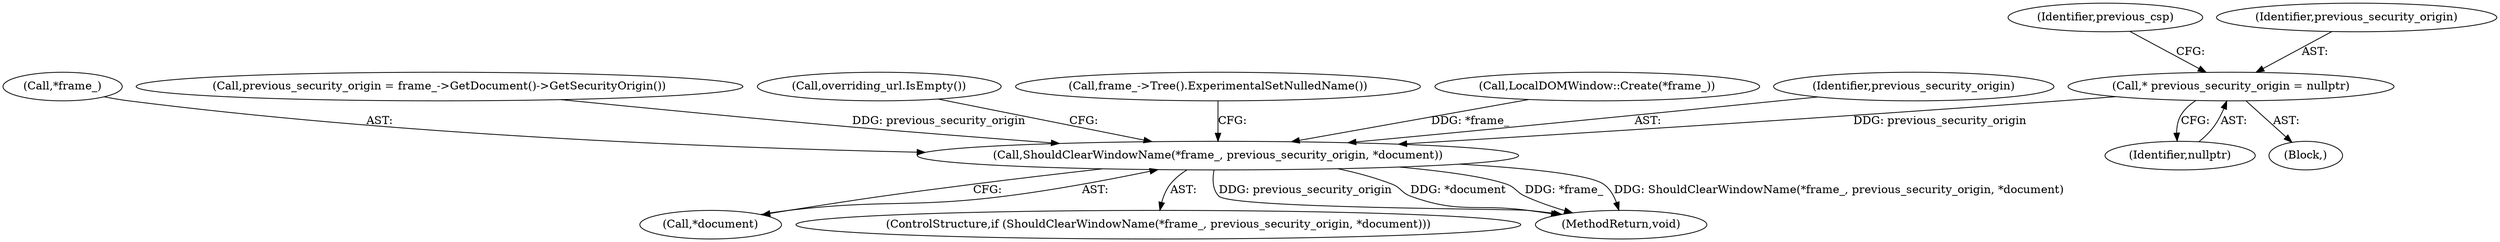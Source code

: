 digraph "0_Chrome_108147dfd1ea159fd3632ef92ccc4ab8952980c7_4@pointer" {
"1000125" [label="(Call,* previous_security_origin = nullptr)"];
"1000175" [label="(Call,ShouldClearWindowName(*frame_, previous_security_origin, *document))"];
"1000176" [label="(Call,*frame_)"];
"1000135" [label="(Call,previous_security_origin = frame_->GetDocument()->GetSecurityOrigin())"];
"1000179" [label="(Call,*document)"];
"1000125" [label="(Call,* previous_security_origin = nullptr)"];
"1000174" [label="(ControlStructure,if (ShouldClearWindowName(*frame_, previous_security_origin, *document)))"];
"1000185" [label="(Call,overriding_url.IsEmpty())"];
"1000130" [label="(Identifier,previous_csp)"];
"1000182" [label="(Call,frame_->Tree().ExperimentalSetNulledName())"];
"1000126" [label="(Identifier,previous_security_origin)"];
"1000175" [label="(Call,ShouldClearWindowName(*frame_, previous_security_origin, *document))"];
"1000248" [label="(MethodReturn,void)"];
"1000146" [label="(Call,LocalDOMWindow::Create(*frame_))"];
"1000127" [label="(Identifier,nullptr)"];
"1000109" [label="(Block,)"];
"1000178" [label="(Identifier,previous_security_origin)"];
"1000125" -> "1000109"  [label="AST: "];
"1000125" -> "1000127"  [label="CFG: "];
"1000126" -> "1000125"  [label="AST: "];
"1000127" -> "1000125"  [label="AST: "];
"1000130" -> "1000125"  [label="CFG: "];
"1000125" -> "1000175"  [label="DDG: previous_security_origin"];
"1000175" -> "1000174"  [label="AST: "];
"1000175" -> "1000179"  [label="CFG: "];
"1000176" -> "1000175"  [label="AST: "];
"1000178" -> "1000175"  [label="AST: "];
"1000179" -> "1000175"  [label="AST: "];
"1000182" -> "1000175"  [label="CFG: "];
"1000185" -> "1000175"  [label="CFG: "];
"1000175" -> "1000248"  [label="DDG: previous_security_origin"];
"1000175" -> "1000248"  [label="DDG: *document"];
"1000175" -> "1000248"  [label="DDG: *frame_"];
"1000175" -> "1000248"  [label="DDG: ShouldClearWindowName(*frame_, previous_security_origin, *document)"];
"1000146" -> "1000175"  [label="DDG: *frame_"];
"1000135" -> "1000175"  [label="DDG: previous_security_origin"];
}
